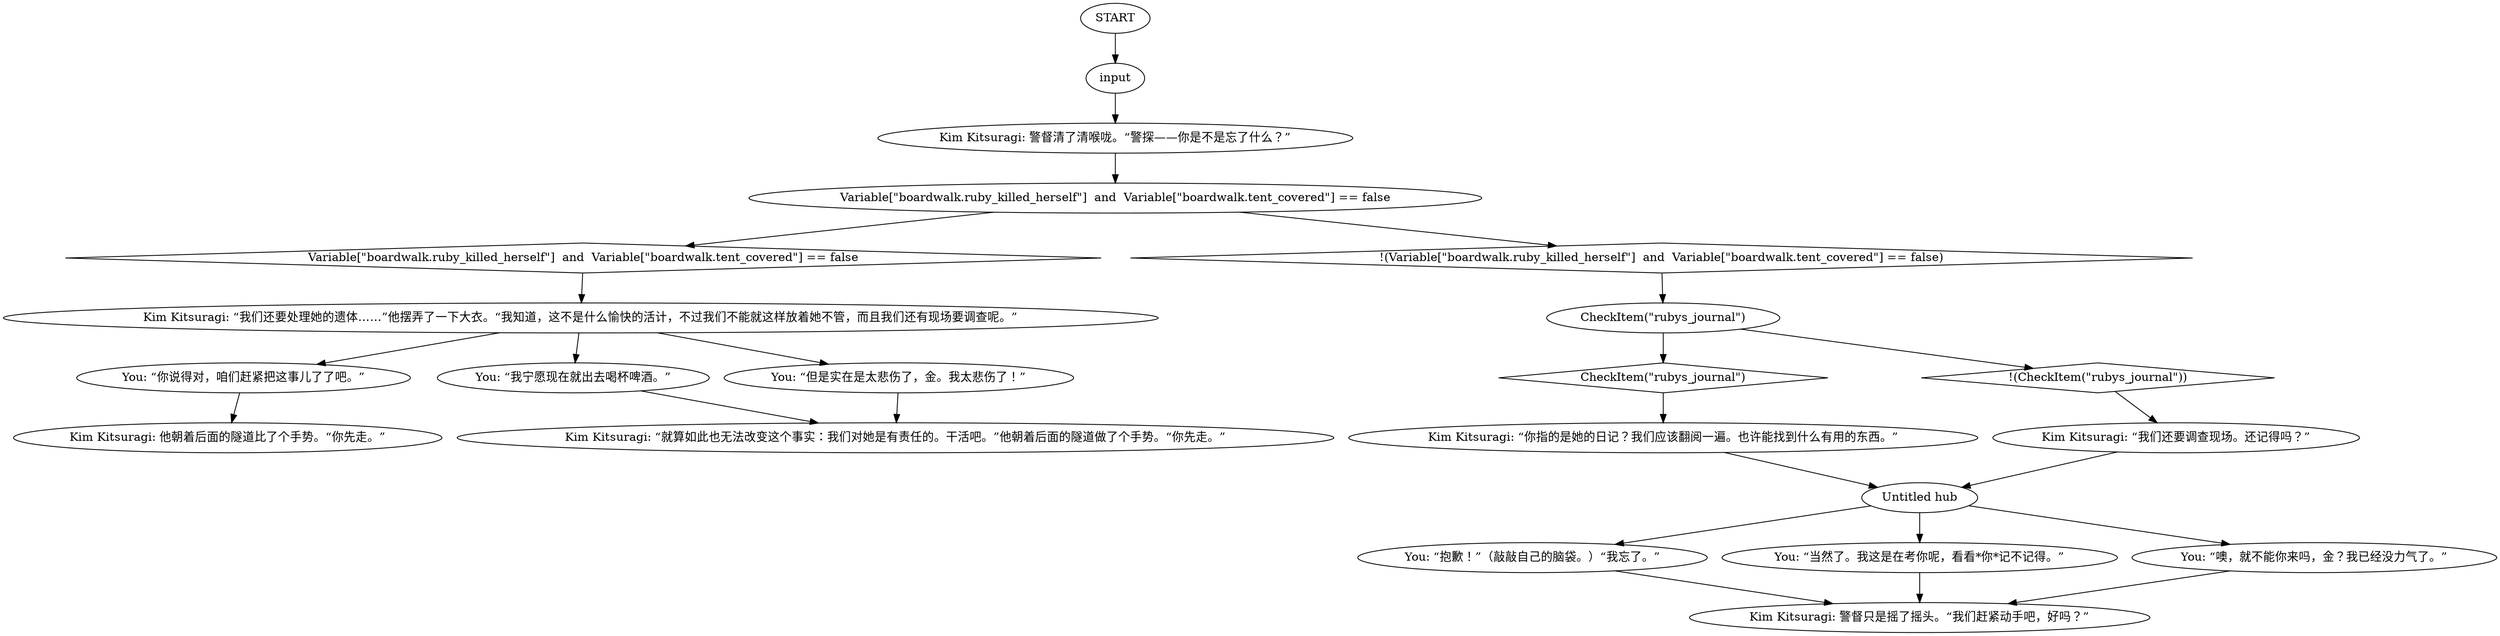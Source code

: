 # LAIR / Door to Outside
# This prevents the player from leaving the main lair -- only fires if they have dealt with Ruby but not read her journal.
# ==================================================
digraph G {
	  0 [label="START"];
	  1 [label="input"];
	  2 [label="Variable[\"boardwalk.ruby_killed_herself\"]  and  Variable[\"boardwalk.tent_covered\"] == false"];
	  3 [label="Variable[\"boardwalk.ruby_killed_herself\"]  and  Variable[\"boardwalk.tent_covered\"] == false", shape=diamond];
	  4 [label="!(Variable[\"boardwalk.ruby_killed_herself\"]  and  Variable[\"boardwalk.tent_covered\"] == false)", shape=diamond];
	  5 [label="Kim Kitsuragi: 警督只是摇了摇头。“我们赶紧动手吧，好吗？”"];
	  6 [label="You: “你说得对，咱们赶紧把这事儿了了吧。”"];
	  7 [label="You: “抱歉！”（敲敲自己的脑袋。）“我忘了。”"];
	  8 [label="You: “我宁愿现在就出去喝杯啤酒。”"];
	  9 [label="CheckItem(\"rubys_journal\")"];
	  10 [label="CheckItem(\"rubys_journal\")", shape=diamond];
	  11 [label="!(CheckItem(\"rubys_journal\"))", shape=diamond];
	  12 [label="Kim Kitsuragi: “我们还要处理她的遗体……”他摆弄了一下大衣。“我知道，这不是什么愉快的活计，不过我们不能就这样放着她不管，而且我们还有现场要调查呢。”"];
	  13 [label="Kim Kitsuragi: “我们还要调查现场。还记得吗？”"];
	  14 [label="You: “当然了。我这是在考你呢，看看*你*记不记得。”"];
	  15 [label="Kim Kitsuragi: “你指的是她的日记？我们应该翻阅一遍。也许能找到什么有用的东西。”"];
	  17 [label="Kim Kitsuragi: “就算如此也无法改变这个事实：我们对她是有责任的。干活吧。”他朝着后面的隧道做了个手势。“你先走。”"];
	  18 [label="You: “噢，就不能你来吗，金？我已经没力气了。”"];
	  19 [label="Kim Kitsuragi: 他朝着后面的隧道比了个手势。“你先走。”"];
	  20 [label="Kim Kitsuragi: 警督清了清喉咙。“警探——你是不是忘了什么？”"];
	  21 [label="Untitled hub"];
	  22 [label="You: “但是实在是太悲伤了，金。我太悲伤了！”"];
	  0 -> 1
	  1 -> 20
	  2 -> 3
	  2 -> 4
	  3 -> 12
	  4 -> 9
	  6 -> 19
	  7 -> 5
	  8 -> 17
	  9 -> 10
	  9 -> 11
	  10 -> 15
	  11 -> 13
	  12 -> 8
	  12 -> 22
	  12 -> 6
	  13 -> 21
	  14 -> 5
	  15 -> 21
	  18 -> 5
	  20 -> 2
	  21 -> 18
	  21 -> 14
	  21 -> 7
	  22 -> 17
}

